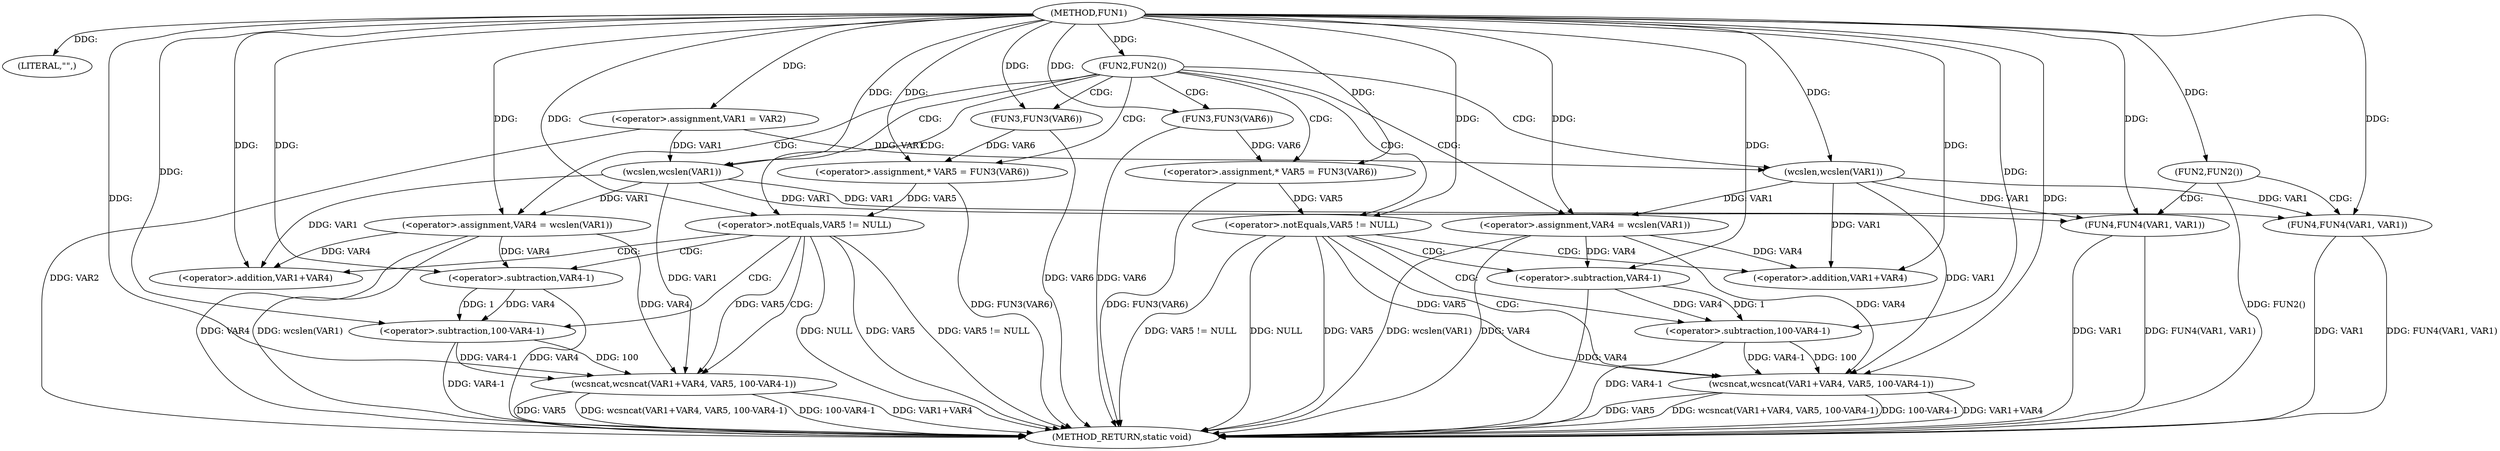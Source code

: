 digraph FUN1 {  
"1000100" [label = "(METHOD,FUN1)" ]
"1000175" [label = "(METHOD_RETURN,static void)" ]
"1000103" [label = "(LITERAL,\"\",)" ]
"1000104" [label = "(<operator>.assignment,VAR1 = VAR2)" ]
"1000108" [label = "(FUN2,FUN2())" ]
"1000112" [label = "(<operator>.assignment,VAR4 = wcslen(VAR1))" ]
"1000114" [label = "(wcslen,wcslen(VAR1))" ]
"1000117" [label = "(<operator>.assignment,* VAR5 = FUN3(VAR6))" ]
"1000119" [label = "(FUN3,FUN3(VAR6))" ]
"1000122" [label = "(<operator>.notEquals,VAR5 != NULL)" ]
"1000126" [label = "(wcsncat,wcsncat(VAR1+VAR4, VAR5, 100-VAR4-1))" ]
"1000127" [label = "(<operator>.addition,VAR1+VAR4)" ]
"1000131" [label = "(<operator>.subtraction,100-VAR4-1)" ]
"1000133" [label = "(<operator>.subtraction,VAR4-1)" ]
"1000140" [label = "(<operator>.assignment,VAR4 = wcslen(VAR1))" ]
"1000142" [label = "(wcslen,wcslen(VAR1))" ]
"1000145" [label = "(<operator>.assignment,* VAR5 = FUN3(VAR6))" ]
"1000147" [label = "(FUN3,FUN3(VAR6))" ]
"1000150" [label = "(<operator>.notEquals,VAR5 != NULL)" ]
"1000154" [label = "(wcsncat,wcsncat(VAR1+VAR4, VAR5, 100-VAR4-1))" ]
"1000155" [label = "(<operator>.addition,VAR1+VAR4)" ]
"1000159" [label = "(<operator>.subtraction,100-VAR4-1)" ]
"1000161" [label = "(<operator>.subtraction,VAR4-1)" ]
"1000165" [label = "(FUN2,FUN2())" ]
"1000167" [label = "(FUN4,FUN4(VAR1, VAR1))" ]
"1000172" [label = "(FUN4,FUN4(VAR1, VAR1))" ]
  "1000150" -> "1000175"  [ label = "DDG: VAR5"] 
  "1000167" -> "1000175"  [ label = "DDG: VAR1"] 
  "1000112" -> "1000175"  [ label = "DDG: wcslen(VAR1)"] 
  "1000147" -> "1000175"  [ label = "DDG: VAR6"] 
  "1000126" -> "1000175"  [ label = "DDG: VAR1+VAR4"] 
  "1000154" -> "1000175"  [ label = "DDG: wcsncat(VAR1+VAR4, VAR5, 100-VAR4-1)"] 
  "1000150" -> "1000175"  [ label = "DDG: VAR5 != NULL"] 
  "1000117" -> "1000175"  [ label = "DDG: FUN3(VAR6)"] 
  "1000161" -> "1000175"  [ label = "DDG: VAR4"] 
  "1000154" -> "1000175"  [ label = "DDG: 100-VAR4-1"] 
  "1000126" -> "1000175"  [ label = "DDG: VAR5"] 
  "1000126" -> "1000175"  [ label = "DDG: wcsncat(VAR1+VAR4, VAR5, 100-VAR4-1)"] 
  "1000172" -> "1000175"  [ label = "DDG: FUN4(VAR1, VAR1)"] 
  "1000140" -> "1000175"  [ label = "DDG: wcslen(VAR1)"] 
  "1000122" -> "1000175"  [ label = "DDG: VAR5"] 
  "1000140" -> "1000175"  [ label = "DDG: VAR4"] 
  "1000150" -> "1000175"  [ label = "DDG: NULL"] 
  "1000154" -> "1000175"  [ label = "DDG: VAR1+VAR4"] 
  "1000154" -> "1000175"  [ label = "DDG: VAR5"] 
  "1000167" -> "1000175"  [ label = "DDG: FUN4(VAR1, VAR1)"] 
  "1000133" -> "1000175"  [ label = "DDG: VAR4"] 
  "1000131" -> "1000175"  [ label = "DDG: VAR4-1"] 
  "1000112" -> "1000175"  [ label = "DDG: VAR4"] 
  "1000119" -> "1000175"  [ label = "DDG: VAR6"] 
  "1000172" -> "1000175"  [ label = "DDG: VAR1"] 
  "1000122" -> "1000175"  [ label = "DDG: VAR5 != NULL"] 
  "1000145" -> "1000175"  [ label = "DDG: FUN3(VAR6)"] 
  "1000159" -> "1000175"  [ label = "DDG: VAR4-1"] 
  "1000104" -> "1000175"  [ label = "DDG: VAR2"] 
  "1000126" -> "1000175"  [ label = "DDG: 100-VAR4-1"] 
  "1000122" -> "1000175"  [ label = "DDG: NULL"] 
  "1000165" -> "1000175"  [ label = "DDG: FUN2()"] 
  "1000100" -> "1000103"  [ label = "DDG: "] 
  "1000100" -> "1000104"  [ label = "DDG: "] 
  "1000100" -> "1000108"  [ label = "DDG: "] 
  "1000114" -> "1000112"  [ label = "DDG: VAR1"] 
  "1000100" -> "1000112"  [ label = "DDG: "] 
  "1000104" -> "1000114"  [ label = "DDG: VAR1"] 
  "1000100" -> "1000114"  [ label = "DDG: "] 
  "1000119" -> "1000117"  [ label = "DDG: VAR6"] 
  "1000100" -> "1000117"  [ label = "DDG: "] 
  "1000100" -> "1000119"  [ label = "DDG: "] 
  "1000117" -> "1000122"  [ label = "DDG: VAR5"] 
  "1000100" -> "1000122"  [ label = "DDG: "] 
  "1000114" -> "1000126"  [ label = "DDG: VAR1"] 
  "1000100" -> "1000126"  [ label = "DDG: "] 
  "1000112" -> "1000126"  [ label = "DDG: VAR4"] 
  "1000114" -> "1000127"  [ label = "DDG: VAR1"] 
  "1000100" -> "1000127"  [ label = "DDG: "] 
  "1000112" -> "1000127"  [ label = "DDG: VAR4"] 
  "1000122" -> "1000126"  [ label = "DDG: VAR5"] 
  "1000131" -> "1000126"  [ label = "DDG: 100"] 
  "1000131" -> "1000126"  [ label = "DDG: VAR4-1"] 
  "1000100" -> "1000131"  [ label = "DDG: "] 
  "1000133" -> "1000131"  [ label = "DDG: VAR4"] 
  "1000133" -> "1000131"  [ label = "DDG: 1"] 
  "1000100" -> "1000133"  [ label = "DDG: "] 
  "1000112" -> "1000133"  [ label = "DDG: VAR4"] 
  "1000142" -> "1000140"  [ label = "DDG: VAR1"] 
  "1000100" -> "1000140"  [ label = "DDG: "] 
  "1000104" -> "1000142"  [ label = "DDG: VAR1"] 
  "1000100" -> "1000142"  [ label = "DDG: "] 
  "1000147" -> "1000145"  [ label = "DDG: VAR6"] 
  "1000100" -> "1000145"  [ label = "DDG: "] 
  "1000100" -> "1000147"  [ label = "DDG: "] 
  "1000145" -> "1000150"  [ label = "DDG: VAR5"] 
  "1000100" -> "1000150"  [ label = "DDG: "] 
  "1000142" -> "1000154"  [ label = "DDG: VAR1"] 
  "1000100" -> "1000154"  [ label = "DDG: "] 
  "1000140" -> "1000154"  [ label = "DDG: VAR4"] 
  "1000142" -> "1000155"  [ label = "DDG: VAR1"] 
  "1000100" -> "1000155"  [ label = "DDG: "] 
  "1000140" -> "1000155"  [ label = "DDG: VAR4"] 
  "1000150" -> "1000154"  [ label = "DDG: VAR5"] 
  "1000159" -> "1000154"  [ label = "DDG: 100"] 
  "1000159" -> "1000154"  [ label = "DDG: VAR4-1"] 
  "1000100" -> "1000159"  [ label = "DDG: "] 
  "1000161" -> "1000159"  [ label = "DDG: VAR4"] 
  "1000161" -> "1000159"  [ label = "DDG: 1"] 
  "1000100" -> "1000161"  [ label = "DDG: "] 
  "1000140" -> "1000161"  [ label = "DDG: VAR4"] 
  "1000100" -> "1000165"  [ label = "DDG: "] 
  "1000114" -> "1000167"  [ label = "DDG: VAR1"] 
  "1000142" -> "1000167"  [ label = "DDG: VAR1"] 
  "1000100" -> "1000167"  [ label = "DDG: "] 
  "1000114" -> "1000172"  [ label = "DDG: VAR1"] 
  "1000142" -> "1000172"  [ label = "DDG: VAR1"] 
  "1000100" -> "1000172"  [ label = "DDG: "] 
  "1000108" -> "1000117"  [ label = "CDG: "] 
  "1000108" -> "1000142"  [ label = "CDG: "] 
  "1000108" -> "1000119"  [ label = "CDG: "] 
  "1000108" -> "1000150"  [ label = "CDG: "] 
  "1000108" -> "1000114"  [ label = "CDG: "] 
  "1000108" -> "1000122"  [ label = "CDG: "] 
  "1000108" -> "1000112"  [ label = "CDG: "] 
  "1000108" -> "1000147"  [ label = "CDG: "] 
  "1000108" -> "1000145"  [ label = "CDG: "] 
  "1000108" -> "1000140"  [ label = "CDG: "] 
  "1000122" -> "1000127"  [ label = "CDG: "] 
  "1000122" -> "1000133"  [ label = "CDG: "] 
  "1000122" -> "1000131"  [ label = "CDG: "] 
  "1000122" -> "1000126"  [ label = "CDG: "] 
  "1000150" -> "1000161"  [ label = "CDG: "] 
  "1000150" -> "1000159"  [ label = "CDG: "] 
  "1000150" -> "1000155"  [ label = "CDG: "] 
  "1000150" -> "1000154"  [ label = "CDG: "] 
  "1000165" -> "1000172"  [ label = "CDG: "] 
  "1000165" -> "1000167"  [ label = "CDG: "] 
}

